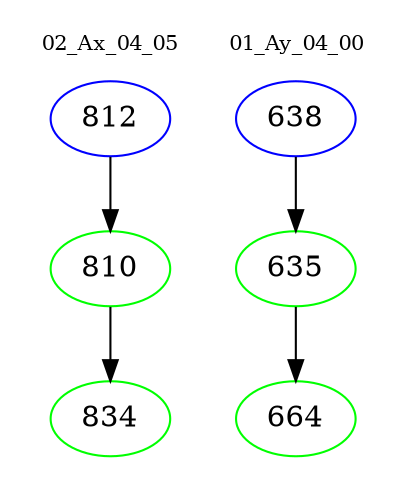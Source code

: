 digraph{
subgraph cluster_0 {
color = white
label = "02_Ax_04_05";
fontsize=10;
T0_812 [label="812", color="blue"]
T0_812 -> T0_810 [color="black"]
T0_810 [label="810", color="green"]
T0_810 -> T0_834 [color="black"]
T0_834 [label="834", color="green"]
}
subgraph cluster_1 {
color = white
label = "01_Ay_04_00";
fontsize=10;
T1_638 [label="638", color="blue"]
T1_638 -> T1_635 [color="black"]
T1_635 [label="635", color="green"]
T1_635 -> T1_664 [color="black"]
T1_664 [label="664", color="green"]
}
}
